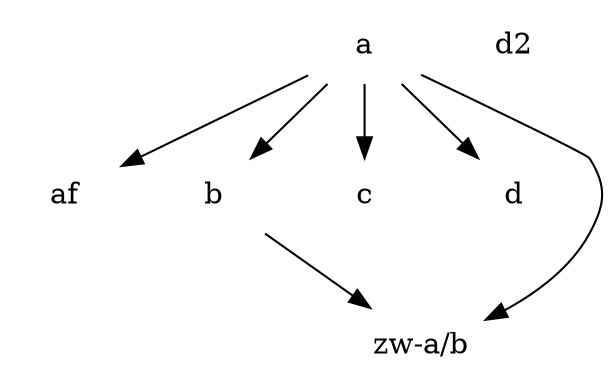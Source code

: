 digraph local_stemma {
	margin=0;
	node [shape=plaintext];
	0 [label="a"];
	1 [label="af"];
	2 [label="b"];
	3 [label="c"];
	4 [label="d"];
	5 [label="d2"];
	6 [label="zw-a/b"];
	0 -> 1[style=solid];
	0 -> 2[style=solid];
	0 -> 3[style=solid];
	0 -> 4[style=solid];
	0 -> 6[style=solid];
	2 -> 6[style=solid];
}
